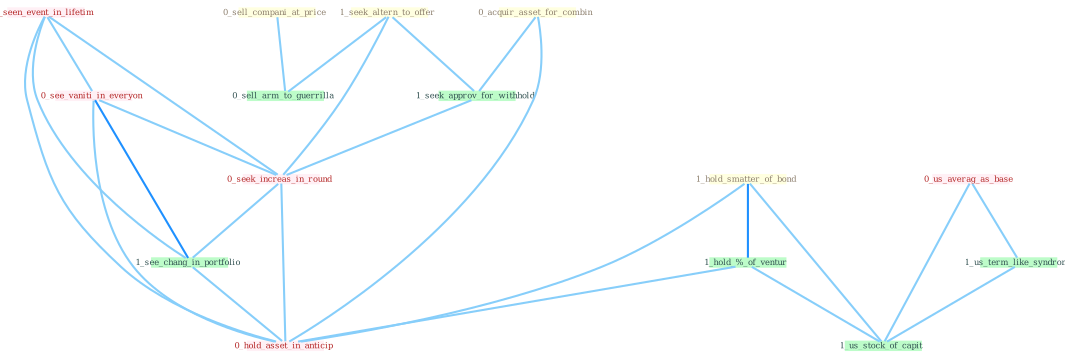 Graph G{ 
    node
    [shape=polygon,style=filled,width=.5,height=.06,color="#BDFCC9",fixedsize=true,fontsize=4,
    fontcolor="#2f4f4f"];
    {node
    [color="#ffffe0", fontcolor="#8b7d6b"] "1_hold_smatter_of_bond " "0_sell_compani_at_price " "1_seek_altern_to_offer " "0_acquir_asset_for_combin "}
{node [color="#fff0f5", fontcolor="#b22222"] "0_seen_event_in_lifetim " "0_us_averag_as_base " "0_see_vaniti_in_everyon " "0_seek_increas_in_round " "0_hold_asset_in_anticip "}
edge [color="#B0E2FF"];

	"1_hold_smatter_of_bond " -- "1_hold_%_of_ventur " [w="2", color="#1e90ff" , len=0.8];
	"1_hold_smatter_of_bond " -- "1_us_stock_of_capit " [w="1", color="#87cefa" ];
	"1_hold_smatter_of_bond " -- "0_hold_asset_in_anticip " [w="1", color="#87cefa" ];
	"0_sell_compani_at_price " -- "0_sell_arm_to_guerrilla " [w="1", color="#87cefa" ];
	"1_seek_altern_to_offer " -- "1_seek_approv_for_withhold " [w="1", color="#87cefa" ];
	"1_seek_altern_to_offer " -- "0_sell_arm_to_guerrilla " [w="1", color="#87cefa" ];
	"1_seek_altern_to_offer " -- "0_seek_increas_in_round " [w="1", color="#87cefa" ];
	"0_acquir_asset_for_combin " -- "1_seek_approv_for_withhold " [w="1", color="#87cefa" ];
	"0_acquir_asset_for_combin " -- "0_hold_asset_in_anticip " [w="1", color="#87cefa" ];
	"0_seen_event_in_lifetim " -- "0_see_vaniti_in_everyon " [w="1", color="#87cefa" ];
	"0_seen_event_in_lifetim " -- "0_seek_increas_in_round " [w="1", color="#87cefa" ];
	"0_seen_event_in_lifetim " -- "1_see_chang_in_portfolio " [w="1", color="#87cefa" ];
	"0_seen_event_in_lifetim " -- "0_hold_asset_in_anticip " [w="1", color="#87cefa" ];
	"0_us_averag_as_base " -- "1_us_term_like_syndrom " [w="1", color="#87cefa" ];
	"0_us_averag_as_base " -- "1_us_stock_of_capit " [w="1", color="#87cefa" ];
	"1_us_term_like_syndrom " -- "1_us_stock_of_capit " [w="1", color="#87cefa" ];
	"1_seek_approv_for_withhold " -- "0_seek_increas_in_round " [w="1", color="#87cefa" ];
	"1_hold_%_of_ventur " -- "1_us_stock_of_capit " [w="1", color="#87cefa" ];
	"1_hold_%_of_ventur " -- "0_hold_asset_in_anticip " [w="1", color="#87cefa" ];
	"0_see_vaniti_in_everyon " -- "0_seek_increas_in_round " [w="1", color="#87cefa" ];
	"0_see_vaniti_in_everyon " -- "1_see_chang_in_portfolio " [w="2", color="#1e90ff" , len=0.8];
	"0_see_vaniti_in_everyon " -- "0_hold_asset_in_anticip " [w="1", color="#87cefa" ];
	"0_seek_increas_in_round " -- "1_see_chang_in_portfolio " [w="1", color="#87cefa" ];
	"0_seek_increas_in_round " -- "0_hold_asset_in_anticip " [w="1", color="#87cefa" ];
	"1_see_chang_in_portfolio " -- "0_hold_asset_in_anticip " [w="1", color="#87cefa" ];
}